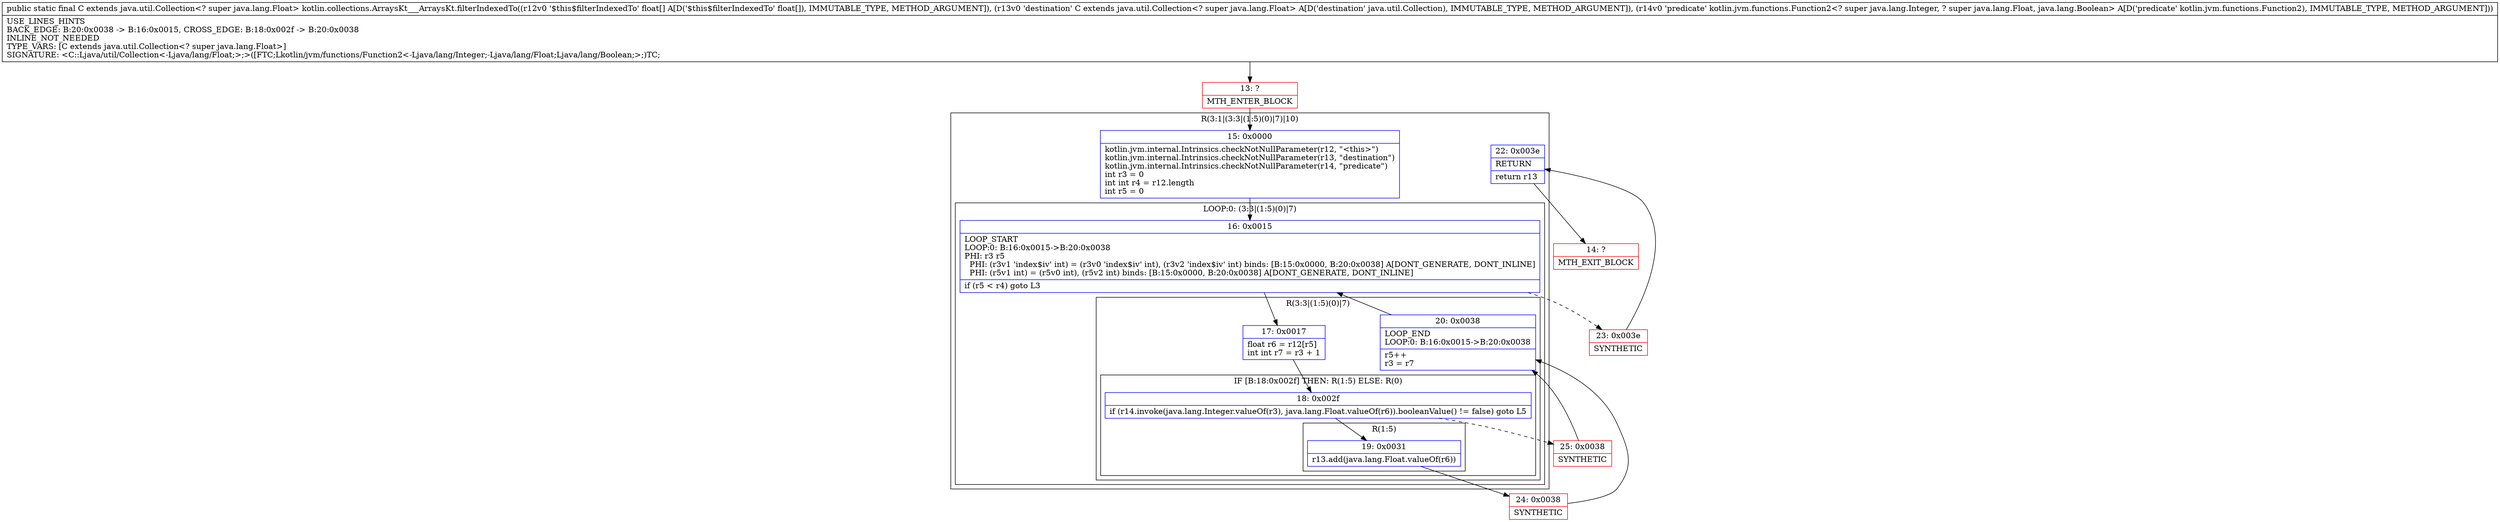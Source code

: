 digraph "CFG forkotlin.collections.ArraysKt___ArraysKt.filterIndexedTo([FLjava\/util\/Collection;Lkotlin\/jvm\/functions\/Function2;)Ljava\/util\/Collection;" {
subgraph cluster_Region_1356092274 {
label = "R(3:1|(3:3|(1:5)(0)|7)|10)";
node [shape=record,color=blue];
Node_15 [shape=record,label="{15\:\ 0x0000|kotlin.jvm.internal.Intrinsics.checkNotNullParameter(r12, \"\<this\>\")\lkotlin.jvm.internal.Intrinsics.checkNotNullParameter(r13, \"destination\")\lkotlin.jvm.internal.Intrinsics.checkNotNullParameter(r14, \"predicate\")\lint r3 = 0\lint int r4 = r12.length\lint r5 = 0\l}"];
subgraph cluster_LoopRegion_1122422440 {
label = "LOOP:0: (3:3|(1:5)(0)|7)";
node [shape=record,color=blue];
Node_16 [shape=record,label="{16\:\ 0x0015|LOOP_START\lLOOP:0: B:16:0x0015\-\>B:20:0x0038\lPHI: r3 r5 \l  PHI: (r3v1 'index$iv' int) = (r3v0 'index$iv' int), (r3v2 'index$iv' int) binds: [B:15:0x0000, B:20:0x0038] A[DONT_GENERATE, DONT_INLINE]\l  PHI: (r5v1 int) = (r5v0 int), (r5v2 int) binds: [B:15:0x0000, B:20:0x0038] A[DONT_GENERATE, DONT_INLINE]\l|if (r5 \< r4) goto L3\l}"];
subgraph cluster_Region_1197823053 {
label = "R(3:3|(1:5)(0)|7)";
node [shape=record,color=blue];
Node_17 [shape=record,label="{17\:\ 0x0017|float r6 = r12[r5]\lint int r7 = r3 + 1\l}"];
subgraph cluster_IfRegion_591927475 {
label = "IF [B:18:0x002f] THEN: R(1:5) ELSE: R(0)";
node [shape=record,color=blue];
Node_18 [shape=record,label="{18\:\ 0x002f|if (r14.invoke(java.lang.Integer.valueOf(r3), java.lang.Float.valueOf(r6)).booleanValue() != false) goto L5\l}"];
subgraph cluster_Region_819681861 {
label = "R(1:5)";
node [shape=record,color=blue];
Node_19 [shape=record,label="{19\:\ 0x0031|r13.add(java.lang.Float.valueOf(r6))\l}"];
}
subgraph cluster_Region_1737006138 {
label = "R(0)";
node [shape=record,color=blue];
}
}
Node_20 [shape=record,label="{20\:\ 0x0038|LOOP_END\lLOOP:0: B:16:0x0015\-\>B:20:0x0038\l|r5++\lr3 = r7\l}"];
}
}
Node_22 [shape=record,label="{22\:\ 0x003e|RETURN\l|return r13\l}"];
}
Node_13 [shape=record,color=red,label="{13\:\ ?|MTH_ENTER_BLOCK\l}"];
Node_24 [shape=record,color=red,label="{24\:\ 0x0038|SYNTHETIC\l}"];
Node_25 [shape=record,color=red,label="{25\:\ 0x0038|SYNTHETIC\l}"];
Node_23 [shape=record,color=red,label="{23\:\ 0x003e|SYNTHETIC\l}"];
Node_14 [shape=record,color=red,label="{14\:\ ?|MTH_EXIT_BLOCK\l}"];
MethodNode[shape=record,label="{public static final C extends java.util.Collection\<? super java.lang.Float\> kotlin.collections.ArraysKt___ArraysKt.filterIndexedTo((r12v0 '$this$filterIndexedTo' float[] A[D('$this$filterIndexedTo' float[]), IMMUTABLE_TYPE, METHOD_ARGUMENT]), (r13v0 'destination' C extends java.util.Collection\<? super java.lang.Float\> A[D('destination' java.util.Collection), IMMUTABLE_TYPE, METHOD_ARGUMENT]), (r14v0 'predicate' kotlin.jvm.functions.Function2\<? super java.lang.Integer, ? super java.lang.Float, java.lang.Boolean\> A[D('predicate' kotlin.jvm.functions.Function2), IMMUTABLE_TYPE, METHOD_ARGUMENT]))  | USE_LINES_HINTS\lBACK_EDGE: B:20:0x0038 \-\> B:16:0x0015, CROSS_EDGE: B:18:0x002f \-\> B:20:0x0038\lINLINE_NOT_NEEDED\lTYPE_VARS: [C extends java.util.Collection\<? super java.lang.Float\>]\lSIGNATURE: \<C::Ljava\/util\/Collection\<\-Ljava\/lang\/Float;\>;\>([FTC;Lkotlin\/jvm\/functions\/Function2\<\-Ljava\/lang\/Integer;\-Ljava\/lang\/Float;Ljava\/lang\/Boolean;\>;)TC;\l}"];
MethodNode -> Node_13;Node_15 -> Node_16;
Node_16 -> Node_17;
Node_16 -> Node_23[style=dashed];
Node_17 -> Node_18;
Node_18 -> Node_19;
Node_18 -> Node_25[style=dashed];
Node_19 -> Node_24;
Node_20 -> Node_16;
Node_22 -> Node_14;
Node_13 -> Node_15;
Node_24 -> Node_20;
Node_25 -> Node_20;
Node_23 -> Node_22;
}


